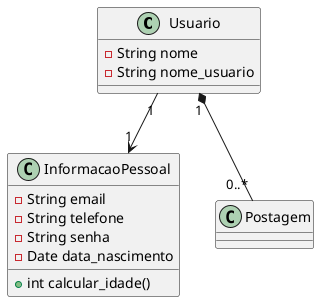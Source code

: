 @startuml
class Usuario {
    - String nome
    - String nome_usuario
}

class InformacaoPessoal {
    - String email
    - String telefone
    - String senha
    - Date data_nascimento
    + int calcular_idade()
}

class Postagem {
}

Usuario "1"-->"1" InformacaoPessoal
Usuario "1"*-- "0..*" Postagem

@enduml